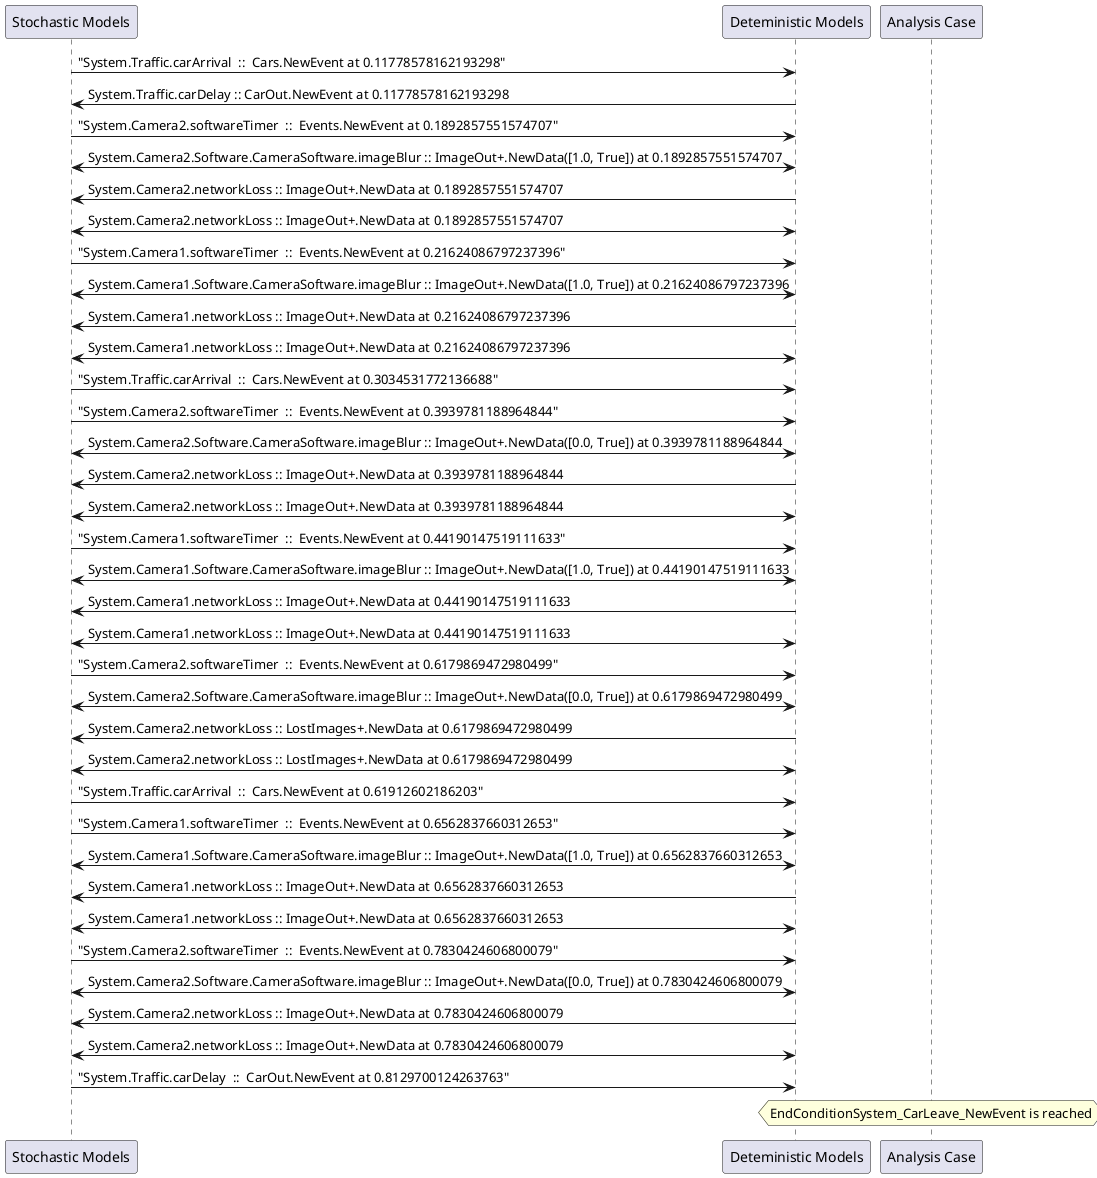 
	@startuml
	participant "Stochastic Models" as stochmodel
	participant "Deteministic Models" as detmodel
	participant "Analysis Case" as analysis
	{17711_stop} stochmodel -> detmodel : "System.Traffic.carArrival  ::  Cars.NewEvent at 0.11778578162193298"
{17721_start} detmodel -> stochmodel : System.Traffic.carDelay :: CarOut.NewEvent at 0.11778578162193298
{17695_stop} stochmodel -> detmodel : "System.Camera2.softwareTimer  ::  Events.NewEvent at 0.1892857551574707"
detmodel <-> stochmodel : System.Camera2.Software.CameraSoftware.imageBlur :: ImageOut+.NewData([1.0, True]) at 0.1892857551574707
detmodel -> stochmodel : System.Camera2.networkLoss :: ImageOut+.NewData at 0.1892857551574707
detmodel <-> stochmodel : System.Camera2.networkLoss :: ImageOut+.NewData at 0.1892857551574707
{17679_stop} stochmodel -> detmodel : "System.Camera1.softwareTimer  ::  Events.NewEvent at 0.21624086797237396"
detmodel <-> stochmodel : System.Camera1.Software.CameraSoftware.imageBlur :: ImageOut+.NewData([1.0, True]) at 0.21624086797237396
detmodel -> stochmodel : System.Camera1.networkLoss :: ImageOut+.NewData at 0.21624086797237396
detmodel <-> stochmodel : System.Camera1.networkLoss :: ImageOut+.NewData at 0.21624086797237396
{17712_stop} stochmodel -> detmodel : "System.Traffic.carArrival  ::  Cars.NewEvent at 0.3034531772136688"
{17696_stop} stochmodel -> detmodel : "System.Camera2.softwareTimer  ::  Events.NewEvent at 0.3939781188964844"
detmodel <-> stochmodel : System.Camera2.Software.CameraSoftware.imageBlur :: ImageOut+.NewData([0.0, True]) at 0.3939781188964844
detmodel -> stochmodel : System.Camera2.networkLoss :: ImageOut+.NewData at 0.3939781188964844
detmodel <-> stochmodel : System.Camera2.networkLoss :: ImageOut+.NewData at 0.3939781188964844
{17680_stop} stochmodel -> detmodel : "System.Camera1.softwareTimer  ::  Events.NewEvent at 0.44190147519111633"
detmodel <-> stochmodel : System.Camera1.Software.CameraSoftware.imageBlur :: ImageOut+.NewData([1.0, True]) at 0.44190147519111633
detmodel -> stochmodel : System.Camera1.networkLoss :: ImageOut+.NewData at 0.44190147519111633
detmodel <-> stochmodel : System.Camera1.networkLoss :: ImageOut+.NewData at 0.44190147519111633
{17697_stop} stochmodel -> detmodel : "System.Camera2.softwareTimer  ::  Events.NewEvent at 0.6179869472980499"
detmodel <-> stochmodel : System.Camera2.Software.CameraSoftware.imageBlur :: ImageOut+.NewData([0.0, True]) at 0.6179869472980499
detmodel -> stochmodel : System.Camera2.networkLoss :: LostImages+.NewData at 0.6179869472980499
detmodel <-> stochmodel : System.Camera2.networkLoss :: LostImages+.NewData at 0.6179869472980499
{17713_stop} stochmodel -> detmodel : "System.Traffic.carArrival  ::  Cars.NewEvent at 0.61912602186203"
{17681_stop} stochmodel -> detmodel : "System.Camera1.softwareTimer  ::  Events.NewEvent at 0.6562837660312653"
detmodel <-> stochmodel : System.Camera1.Software.CameraSoftware.imageBlur :: ImageOut+.NewData([1.0, True]) at 0.6562837660312653
detmodel -> stochmodel : System.Camera1.networkLoss :: ImageOut+.NewData at 0.6562837660312653
detmodel <-> stochmodel : System.Camera1.networkLoss :: ImageOut+.NewData at 0.6562837660312653
{17698_stop} stochmodel -> detmodel : "System.Camera2.softwareTimer  ::  Events.NewEvent at 0.7830424606800079"
detmodel <-> stochmodel : System.Camera2.Software.CameraSoftware.imageBlur :: ImageOut+.NewData([0.0, True]) at 0.7830424606800079
detmodel -> stochmodel : System.Camera2.networkLoss :: ImageOut+.NewData at 0.7830424606800079
detmodel <-> stochmodel : System.Camera2.networkLoss :: ImageOut+.NewData at 0.7830424606800079
{17721_stop} stochmodel -> detmodel : "System.Traffic.carDelay  ::  CarOut.NewEvent at 0.8129700124263763"
{17721_start} <-> {17721_stop} : delay
hnote over analysis 
EndConditionSystem_CarLeave_NewEvent is reached
endnote
@enduml